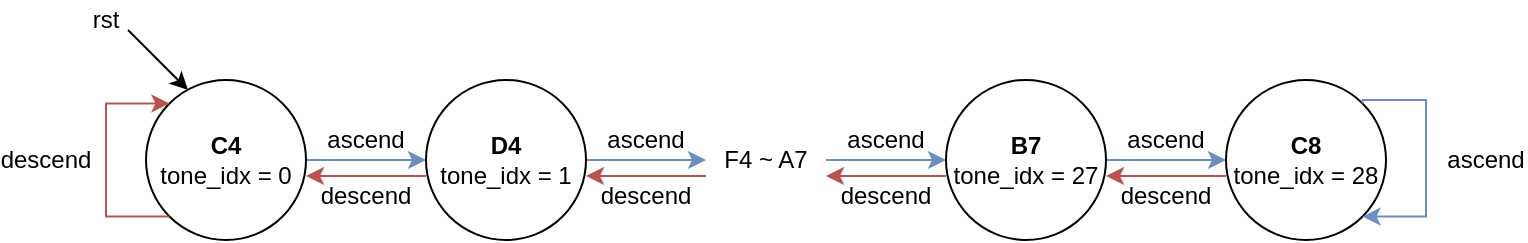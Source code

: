<mxfile version="13.9.5" type="device"><diagram id="CYv5cxIS6X0whJmA9Jos" name="Page-1"><mxGraphModel dx="1577" dy="1015" grid="1" gridSize="10" guides="1" tooltips="1" connect="1" arrows="1" fold="1" page="1" pageScale="1" pageWidth="1169" pageHeight="827" math="0" shadow="0"><root><mxCell id="0"/><mxCell id="1" parent="0"/><mxCell id="PlWexkx8hr16GpO9_IKa-17" style="edgeStyle=none;rounded=0;orthogonalLoop=1;jettySize=auto;html=1;exitX=1;exitY=0.5;exitDx=0;exitDy=0;entryX=0;entryY=0.5;entryDx=0;entryDy=0;endArrow=classic;endFill=1;fillColor=#dae8fc;strokeColor=#6c8ebf;" edge="1" parent="1" source="PlWexkx8hr16GpO9_IKa-14" target="PlWexkx8hr16GpO9_IKa-19"><mxGeometry relative="1" as="geometry"><mxPoint x="390" y="240.333" as="targetPoint"/></mxGeometry></mxCell><mxCell id="PlWexkx8hr16GpO9_IKa-14" value="&lt;b&gt;C4&lt;/b&gt;&lt;br&gt;tone_idx = 0" style="ellipse;whiteSpace=wrap;html=1;aspect=fixed;" vertex="1" parent="1"><mxGeometry x="230" y="200" width="80" height="80" as="geometry"/></mxCell><mxCell id="PlWexkx8hr16GpO9_IKa-16" value="ascend" style="text;html=1;strokeColor=none;fillColor=none;align=center;verticalAlign=middle;whiteSpace=wrap;rounded=0;" vertex="1" parent="1"><mxGeometry x="320" y="220" width="40" height="20" as="geometry"/></mxCell><mxCell id="PlWexkx8hr16GpO9_IKa-23" value="" style="edgeStyle=none;rounded=0;orthogonalLoop=1;jettySize=auto;html=1;fillColor=#dae8fc;strokeColor=#6c8ebf;" edge="1" parent="1" source="PlWexkx8hr16GpO9_IKa-19"><mxGeometry relative="1" as="geometry"><mxPoint x="510" y="240" as="targetPoint"/></mxGeometry></mxCell><mxCell id="PlWexkx8hr16GpO9_IKa-19" value="&lt;b&gt;D4&lt;/b&gt;&lt;br&gt;tone_idx = 1" style="ellipse;whiteSpace=wrap;html=1;aspect=fixed;" vertex="1" parent="1"><mxGeometry x="370" y="200" width="80" height="80" as="geometry"/></mxCell><mxCell id="PlWexkx8hr16GpO9_IKa-32" style="edgeStyle=none;rounded=0;orthogonalLoop=1;jettySize=auto;html=1;entryX=0;entryY=0.5;entryDx=0;entryDy=0;exitX=1;exitY=0.5;exitDx=0;exitDy=0;fillColor=#dae8fc;strokeColor=#6c8ebf;" edge="1" parent="1" source="PlWexkx8hr16GpO9_IKa-25" target="PlWexkx8hr16GpO9_IKa-27"><mxGeometry relative="1" as="geometry"><mxPoint x="585" y="240" as="sourcePoint"/></mxGeometry></mxCell><mxCell id="PlWexkx8hr16GpO9_IKa-25" value="F4 ~ A7" style="text;html=1;strokeColor=none;fillColor=none;align=center;verticalAlign=middle;whiteSpace=wrap;rounded=0;" vertex="1" parent="1"><mxGeometry x="510" y="230" width="60" height="20" as="geometry"/></mxCell><mxCell id="PlWexkx8hr16GpO9_IKa-26" style="edgeStyle=none;rounded=0;orthogonalLoop=1;jettySize=auto;html=1;exitX=1;exitY=0.5;exitDx=0;exitDy=0;entryX=0;entryY=0.5;entryDx=0;entryDy=0;fillColor=#dae8fc;strokeColor=#6c8ebf;" edge="1" parent="1" source="PlWexkx8hr16GpO9_IKa-27" target="PlWexkx8hr16GpO9_IKa-30"><mxGeometry relative="1" as="geometry"><mxPoint x="775" y="240.333" as="targetPoint"/></mxGeometry></mxCell><mxCell id="PlWexkx8hr16GpO9_IKa-27" value="&lt;b&gt;B7&lt;br&gt;&lt;/b&gt;tone_idx = 27" style="ellipse;whiteSpace=wrap;html=1;aspect=fixed;" vertex="1" parent="1"><mxGeometry x="630" y="200" width="80" height="80" as="geometry"/></mxCell><mxCell id="PlWexkx8hr16GpO9_IKa-28" value="ascend" style="text;html=1;strokeColor=none;fillColor=none;align=center;verticalAlign=middle;whiteSpace=wrap;rounded=0;" vertex="1" parent="1"><mxGeometry x="720" y="220" width="40" height="20" as="geometry"/></mxCell><mxCell id="PlWexkx8hr16GpO9_IKa-30" value="&lt;b&gt;C8&lt;/b&gt;&lt;br&gt;tone_idx = 28" style="ellipse;whiteSpace=wrap;html=1;aspect=fixed;" vertex="1" parent="1"><mxGeometry x="770" y="200" width="80" height="80" as="geometry"/></mxCell><mxCell id="PlWexkx8hr16GpO9_IKa-35" value="ascend" style="text;html=1;strokeColor=none;fillColor=none;align=center;verticalAlign=middle;whiteSpace=wrap;rounded=0;" vertex="1" parent="1"><mxGeometry x="460" y="220" width="40" height="20" as="geometry"/></mxCell><mxCell id="PlWexkx8hr16GpO9_IKa-37" value="ascend" style="text;html=1;strokeColor=none;fillColor=none;align=center;verticalAlign=middle;whiteSpace=wrap;rounded=0;" vertex="1" parent="1"><mxGeometry x="580" y="220" width="40" height="20" as="geometry"/></mxCell><mxCell id="PlWexkx8hr16GpO9_IKa-39" style="edgeStyle=none;rounded=0;orthogonalLoop=1;jettySize=auto;html=1;exitX=1;exitY=0.5;exitDx=0;exitDy=0;entryX=0;entryY=0.5;entryDx=0;entryDy=0;endArrow=classic;endFill=1;fillColor=#f8cecc;strokeColor=#b85450;" edge="1" parent="1"><mxGeometry relative="1" as="geometry"><mxPoint x="310.0" y="248" as="targetPoint"/><mxPoint x="370.0" y="248" as="sourcePoint"/></mxGeometry></mxCell><mxCell id="PlWexkx8hr16GpO9_IKa-40" value="descend" style="text;html=1;strokeColor=none;fillColor=none;align=center;verticalAlign=middle;whiteSpace=wrap;rounded=0;direction=south;" vertex="1" parent="1"><mxGeometry x="330" y="238" width="20" height="40" as="geometry"/></mxCell><mxCell id="PlWexkx8hr16GpO9_IKa-41" value="" style="edgeStyle=none;rounded=0;orthogonalLoop=1;jettySize=auto;html=1;fillColor=#f8cecc;strokeColor=#b85450;" edge="1" parent="1"><mxGeometry relative="1" as="geometry"><mxPoint x="510" y="248" as="sourcePoint"/><mxPoint x="450.0" y="248" as="targetPoint"/></mxGeometry></mxCell><mxCell id="PlWexkx8hr16GpO9_IKa-43" style="edgeStyle=none;rounded=0;orthogonalLoop=1;jettySize=auto;html=1;entryX=0;entryY=0.5;entryDx=0;entryDy=0;exitX=1;exitY=0.5;exitDx=0;exitDy=0;fillColor=#f8cecc;strokeColor=#b85450;" edge="1" parent="1"><mxGeometry relative="1" as="geometry"><mxPoint x="630" y="248" as="sourcePoint"/><mxPoint x="570" y="248" as="targetPoint"/></mxGeometry></mxCell><mxCell id="PlWexkx8hr16GpO9_IKa-44" style="edgeStyle=none;rounded=0;orthogonalLoop=1;jettySize=auto;html=1;exitX=1;exitY=0.5;exitDx=0;exitDy=0;entryX=0;entryY=0.5;entryDx=0;entryDy=0;fillColor=#f8cecc;strokeColor=#b85450;" edge="1" parent="1"><mxGeometry relative="1" as="geometry"><mxPoint x="710" y="248" as="targetPoint"/><mxPoint x="770.0" y="248" as="sourcePoint"/></mxGeometry></mxCell><mxCell id="PlWexkx8hr16GpO9_IKa-45" value="descend" style="text;html=1;strokeColor=none;fillColor=none;align=center;verticalAlign=middle;whiteSpace=wrap;rounded=0;direction=south;" vertex="1" parent="1"><mxGeometry x="730" y="238" width="20" height="40" as="geometry"/></mxCell><mxCell id="PlWexkx8hr16GpO9_IKa-46" value="descend" style="text;html=1;strokeColor=none;fillColor=none;align=center;verticalAlign=middle;whiteSpace=wrap;rounded=0;direction=south;" vertex="1" parent="1"><mxGeometry x="470" y="238" width="20" height="40" as="geometry"/></mxCell><mxCell id="PlWexkx8hr16GpO9_IKa-48" value="descend" style="text;html=1;strokeColor=none;fillColor=none;align=center;verticalAlign=middle;whiteSpace=wrap;rounded=0;direction=south;" vertex="1" parent="1"><mxGeometry x="590" y="238" width="20" height="40" as="geometry"/></mxCell><mxCell id="PlWexkx8hr16GpO9_IKa-50" style="rounded=0;orthogonalLoop=1;jettySize=auto;html=1;entryX=0;entryY=0;entryDx=0;entryDy=0;" edge="1" parent="1"><mxGeometry relative="1" as="geometry"><mxPoint x="251" y="205" as="targetPoint"/><mxPoint x="221" y="175" as="sourcePoint"/></mxGeometry></mxCell><mxCell id="PlWexkx8hr16GpO9_IKa-51" value="rst" style="text;html=1;strokeColor=none;fillColor=none;align=center;verticalAlign=middle;whiteSpace=wrap;rounded=0;" vertex="1" parent="1"><mxGeometry x="190" y="160" width="40" height="20" as="geometry"/></mxCell><mxCell id="PlWexkx8hr16GpO9_IKa-52" style="edgeStyle=orthogonalEdgeStyle;rounded=0;orthogonalLoop=1;jettySize=auto;html=1;exitX=1;exitY=0;exitDx=0;exitDy=0;entryX=1;entryY=1;entryDx=0;entryDy=0;startArrow=none;startFill=0;endArrow=classic;endFill=1;fillColor=#dae8fc;strokeColor=#6c8ebf;" edge="1" parent="1" source="PlWexkx8hr16GpO9_IKa-30" target="PlWexkx8hr16GpO9_IKa-30"><mxGeometry relative="1" as="geometry"><Array as="points"><mxPoint x="838" y="210"/><mxPoint x="870" y="210"/><mxPoint x="870" y="268"/></Array></mxGeometry></mxCell><mxCell id="PlWexkx8hr16GpO9_IKa-53" value="ascend" style="text;html=1;strokeColor=none;fillColor=none;align=center;verticalAlign=middle;whiteSpace=wrap;rounded=0;" vertex="1" parent="1"><mxGeometry x="880" y="230" width="40" height="20" as="geometry"/></mxCell><mxCell id="PlWexkx8hr16GpO9_IKa-55" style="edgeStyle=orthogonalEdgeStyle;rounded=0;orthogonalLoop=1;jettySize=auto;html=1;exitX=0;exitY=1;exitDx=0;exitDy=0;entryX=0;entryY=0;entryDx=0;entryDy=0;startArrow=none;startFill=0;endArrow=classic;endFill=1;fillColor=#f8cecc;strokeColor=#b85450;" edge="1" parent="1" source="PlWexkx8hr16GpO9_IKa-14" target="PlWexkx8hr16GpO9_IKa-14"><mxGeometry relative="1" as="geometry"><Array as="points"><mxPoint x="210" y="269"/><mxPoint x="210" y="212"/></Array></mxGeometry></mxCell><mxCell id="PlWexkx8hr16GpO9_IKa-56" value="descend" style="text;html=1;strokeColor=none;fillColor=none;align=center;verticalAlign=middle;whiteSpace=wrap;rounded=0;direction=south;" vertex="1" parent="1"><mxGeometry x="170" y="220" width="20" height="40" as="geometry"/></mxCell></root></mxGraphModel></diagram></mxfile>